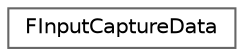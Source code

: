 digraph "Graphical Class Hierarchy"
{
 // INTERACTIVE_SVG=YES
 // LATEX_PDF_SIZE
  bgcolor="transparent";
  edge [fontname=Helvetica,fontsize=10,labelfontname=Helvetica,labelfontsize=10];
  node [fontname=Helvetica,fontsize=10,shape=box,height=0.2,width=0.4];
  rankdir="LR";
  Node0 [id="Node000000",label="FInputCaptureData",height=0.2,width=0.4,color="grey40", fillcolor="white", style="filled",URL="$d7/dc4/structFInputCaptureData.html",tooltip="An active capturing behavior may need to keep track of additional data that cannot be stored within t..."];
}
